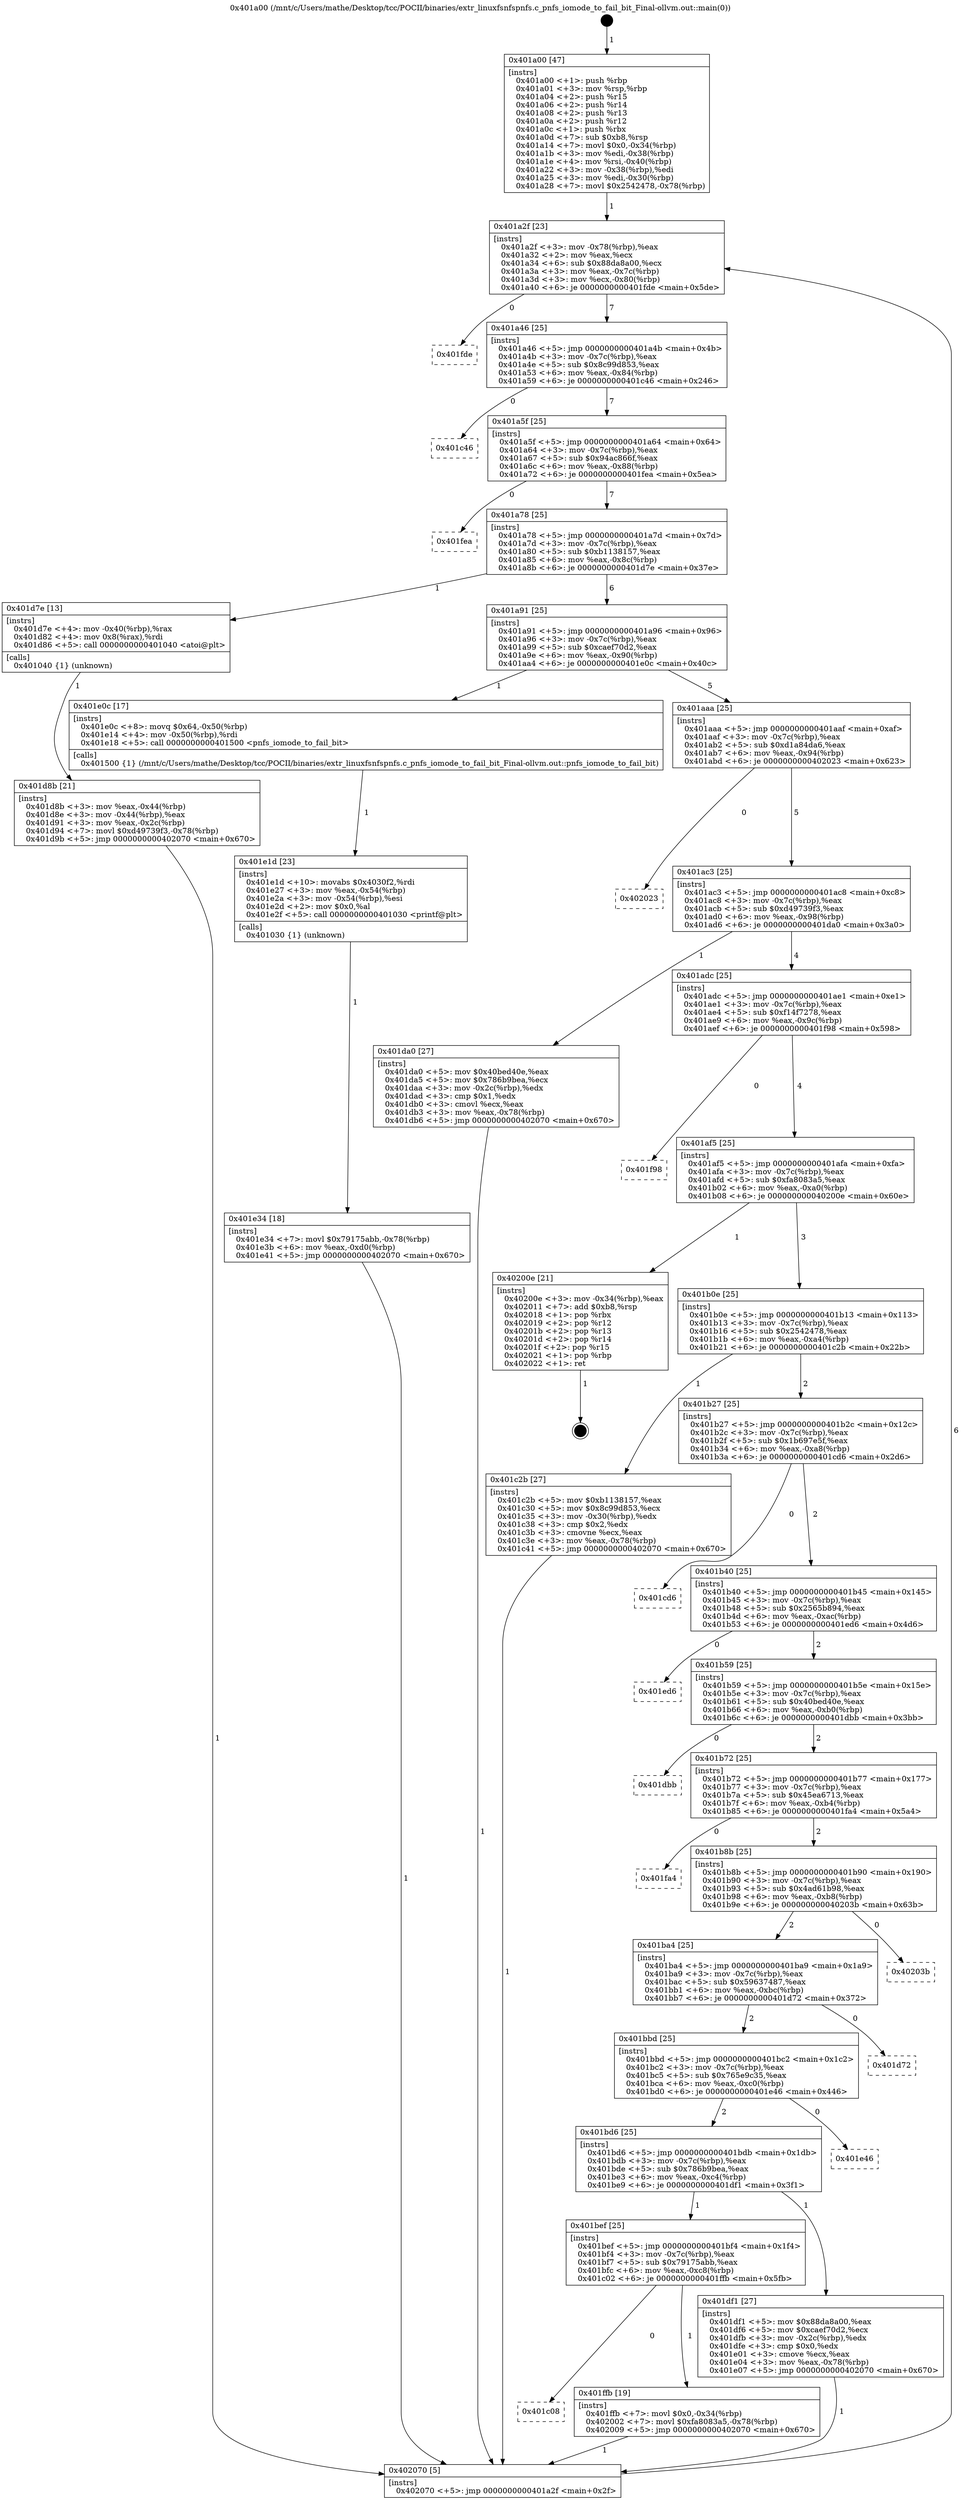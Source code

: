 digraph "0x401a00" {
  label = "0x401a00 (/mnt/c/Users/mathe/Desktop/tcc/POCII/binaries/extr_linuxfsnfspnfs.c_pnfs_iomode_to_fail_bit_Final-ollvm.out::main(0))"
  labelloc = "t"
  node[shape=record]

  Entry [label="",width=0.3,height=0.3,shape=circle,fillcolor=black,style=filled]
  "0x401a2f" [label="{
     0x401a2f [23]\l
     | [instrs]\l
     &nbsp;&nbsp;0x401a2f \<+3\>: mov -0x78(%rbp),%eax\l
     &nbsp;&nbsp;0x401a32 \<+2\>: mov %eax,%ecx\l
     &nbsp;&nbsp;0x401a34 \<+6\>: sub $0x88da8a00,%ecx\l
     &nbsp;&nbsp;0x401a3a \<+3\>: mov %eax,-0x7c(%rbp)\l
     &nbsp;&nbsp;0x401a3d \<+3\>: mov %ecx,-0x80(%rbp)\l
     &nbsp;&nbsp;0x401a40 \<+6\>: je 0000000000401fde \<main+0x5de\>\l
  }"]
  "0x401fde" [label="{
     0x401fde\l
  }", style=dashed]
  "0x401a46" [label="{
     0x401a46 [25]\l
     | [instrs]\l
     &nbsp;&nbsp;0x401a46 \<+5\>: jmp 0000000000401a4b \<main+0x4b\>\l
     &nbsp;&nbsp;0x401a4b \<+3\>: mov -0x7c(%rbp),%eax\l
     &nbsp;&nbsp;0x401a4e \<+5\>: sub $0x8c99d853,%eax\l
     &nbsp;&nbsp;0x401a53 \<+6\>: mov %eax,-0x84(%rbp)\l
     &nbsp;&nbsp;0x401a59 \<+6\>: je 0000000000401c46 \<main+0x246\>\l
  }"]
  Exit [label="",width=0.3,height=0.3,shape=circle,fillcolor=black,style=filled,peripheries=2]
  "0x401c46" [label="{
     0x401c46\l
  }", style=dashed]
  "0x401a5f" [label="{
     0x401a5f [25]\l
     | [instrs]\l
     &nbsp;&nbsp;0x401a5f \<+5\>: jmp 0000000000401a64 \<main+0x64\>\l
     &nbsp;&nbsp;0x401a64 \<+3\>: mov -0x7c(%rbp),%eax\l
     &nbsp;&nbsp;0x401a67 \<+5\>: sub $0x94ac866f,%eax\l
     &nbsp;&nbsp;0x401a6c \<+6\>: mov %eax,-0x88(%rbp)\l
     &nbsp;&nbsp;0x401a72 \<+6\>: je 0000000000401fea \<main+0x5ea\>\l
  }"]
  "0x401c08" [label="{
     0x401c08\l
  }", style=dashed]
  "0x401fea" [label="{
     0x401fea\l
  }", style=dashed]
  "0x401a78" [label="{
     0x401a78 [25]\l
     | [instrs]\l
     &nbsp;&nbsp;0x401a78 \<+5\>: jmp 0000000000401a7d \<main+0x7d\>\l
     &nbsp;&nbsp;0x401a7d \<+3\>: mov -0x7c(%rbp),%eax\l
     &nbsp;&nbsp;0x401a80 \<+5\>: sub $0xb1138157,%eax\l
     &nbsp;&nbsp;0x401a85 \<+6\>: mov %eax,-0x8c(%rbp)\l
     &nbsp;&nbsp;0x401a8b \<+6\>: je 0000000000401d7e \<main+0x37e\>\l
  }"]
  "0x401ffb" [label="{
     0x401ffb [19]\l
     | [instrs]\l
     &nbsp;&nbsp;0x401ffb \<+7\>: movl $0x0,-0x34(%rbp)\l
     &nbsp;&nbsp;0x402002 \<+7\>: movl $0xfa8083a5,-0x78(%rbp)\l
     &nbsp;&nbsp;0x402009 \<+5\>: jmp 0000000000402070 \<main+0x670\>\l
  }"]
  "0x401d7e" [label="{
     0x401d7e [13]\l
     | [instrs]\l
     &nbsp;&nbsp;0x401d7e \<+4\>: mov -0x40(%rbp),%rax\l
     &nbsp;&nbsp;0x401d82 \<+4\>: mov 0x8(%rax),%rdi\l
     &nbsp;&nbsp;0x401d86 \<+5\>: call 0000000000401040 \<atoi@plt\>\l
     | [calls]\l
     &nbsp;&nbsp;0x401040 \{1\} (unknown)\l
  }"]
  "0x401a91" [label="{
     0x401a91 [25]\l
     | [instrs]\l
     &nbsp;&nbsp;0x401a91 \<+5\>: jmp 0000000000401a96 \<main+0x96\>\l
     &nbsp;&nbsp;0x401a96 \<+3\>: mov -0x7c(%rbp),%eax\l
     &nbsp;&nbsp;0x401a99 \<+5\>: sub $0xcaef70d2,%eax\l
     &nbsp;&nbsp;0x401a9e \<+6\>: mov %eax,-0x90(%rbp)\l
     &nbsp;&nbsp;0x401aa4 \<+6\>: je 0000000000401e0c \<main+0x40c\>\l
  }"]
  "0x401e34" [label="{
     0x401e34 [18]\l
     | [instrs]\l
     &nbsp;&nbsp;0x401e34 \<+7\>: movl $0x79175abb,-0x78(%rbp)\l
     &nbsp;&nbsp;0x401e3b \<+6\>: mov %eax,-0xd0(%rbp)\l
     &nbsp;&nbsp;0x401e41 \<+5\>: jmp 0000000000402070 \<main+0x670\>\l
  }"]
  "0x401e0c" [label="{
     0x401e0c [17]\l
     | [instrs]\l
     &nbsp;&nbsp;0x401e0c \<+8\>: movq $0x64,-0x50(%rbp)\l
     &nbsp;&nbsp;0x401e14 \<+4\>: mov -0x50(%rbp),%rdi\l
     &nbsp;&nbsp;0x401e18 \<+5\>: call 0000000000401500 \<pnfs_iomode_to_fail_bit\>\l
     | [calls]\l
     &nbsp;&nbsp;0x401500 \{1\} (/mnt/c/Users/mathe/Desktop/tcc/POCII/binaries/extr_linuxfsnfspnfs.c_pnfs_iomode_to_fail_bit_Final-ollvm.out::pnfs_iomode_to_fail_bit)\l
  }"]
  "0x401aaa" [label="{
     0x401aaa [25]\l
     | [instrs]\l
     &nbsp;&nbsp;0x401aaa \<+5\>: jmp 0000000000401aaf \<main+0xaf\>\l
     &nbsp;&nbsp;0x401aaf \<+3\>: mov -0x7c(%rbp),%eax\l
     &nbsp;&nbsp;0x401ab2 \<+5\>: sub $0xd1a84da6,%eax\l
     &nbsp;&nbsp;0x401ab7 \<+6\>: mov %eax,-0x94(%rbp)\l
     &nbsp;&nbsp;0x401abd \<+6\>: je 0000000000402023 \<main+0x623\>\l
  }"]
  "0x401e1d" [label="{
     0x401e1d [23]\l
     | [instrs]\l
     &nbsp;&nbsp;0x401e1d \<+10\>: movabs $0x4030f2,%rdi\l
     &nbsp;&nbsp;0x401e27 \<+3\>: mov %eax,-0x54(%rbp)\l
     &nbsp;&nbsp;0x401e2a \<+3\>: mov -0x54(%rbp),%esi\l
     &nbsp;&nbsp;0x401e2d \<+2\>: mov $0x0,%al\l
     &nbsp;&nbsp;0x401e2f \<+5\>: call 0000000000401030 \<printf@plt\>\l
     | [calls]\l
     &nbsp;&nbsp;0x401030 \{1\} (unknown)\l
  }"]
  "0x402023" [label="{
     0x402023\l
  }", style=dashed]
  "0x401ac3" [label="{
     0x401ac3 [25]\l
     | [instrs]\l
     &nbsp;&nbsp;0x401ac3 \<+5\>: jmp 0000000000401ac8 \<main+0xc8\>\l
     &nbsp;&nbsp;0x401ac8 \<+3\>: mov -0x7c(%rbp),%eax\l
     &nbsp;&nbsp;0x401acb \<+5\>: sub $0xd49739f3,%eax\l
     &nbsp;&nbsp;0x401ad0 \<+6\>: mov %eax,-0x98(%rbp)\l
     &nbsp;&nbsp;0x401ad6 \<+6\>: je 0000000000401da0 \<main+0x3a0\>\l
  }"]
  "0x401bef" [label="{
     0x401bef [25]\l
     | [instrs]\l
     &nbsp;&nbsp;0x401bef \<+5\>: jmp 0000000000401bf4 \<main+0x1f4\>\l
     &nbsp;&nbsp;0x401bf4 \<+3\>: mov -0x7c(%rbp),%eax\l
     &nbsp;&nbsp;0x401bf7 \<+5\>: sub $0x79175abb,%eax\l
     &nbsp;&nbsp;0x401bfc \<+6\>: mov %eax,-0xc8(%rbp)\l
     &nbsp;&nbsp;0x401c02 \<+6\>: je 0000000000401ffb \<main+0x5fb\>\l
  }"]
  "0x401da0" [label="{
     0x401da0 [27]\l
     | [instrs]\l
     &nbsp;&nbsp;0x401da0 \<+5\>: mov $0x40bed40e,%eax\l
     &nbsp;&nbsp;0x401da5 \<+5\>: mov $0x786b9bea,%ecx\l
     &nbsp;&nbsp;0x401daa \<+3\>: mov -0x2c(%rbp),%edx\l
     &nbsp;&nbsp;0x401dad \<+3\>: cmp $0x1,%edx\l
     &nbsp;&nbsp;0x401db0 \<+3\>: cmovl %ecx,%eax\l
     &nbsp;&nbsp;0x401db3 \<+3\>: mov %eax,-0x78(%rbp)\l
     &nbsp;&nbsp;0x401db6 \<+5\>: jmp 0000000000402070 \<main+0x670\>\l
  }"]
  "0x401adc" [label="{
     0x401adc [25]\l
     | [instrs]\l
     &nbsp;&nbsp;0x401adc \<+5\>: jmp 0000000000401ae1 \<main+0xe1\>\l
     &nbsp;&nbsp;0x401ae1 \<+3\>: mov -0x7c(%rbp),%eax\l
     &nbsp;&nbsp;0x401ae4 \<+5\>: sub $0xf14f7278,%eax\l
     &nbsp;&nbsp;0x401ae9 \<+6\>: mov %eax,-0x9c(%rbp)\l
     &nbsp;&nbsp;0x401aef \<+6\>: je 0000000000401f98 \<main+0x598\>\l
  }"]
  "0x401df1" [label="{
     0x401df1 [27]\l
     | [instrs]\l
     &nbsp;&nbsp;0x401df1 \<+5\>: mov $0x88da8a00,%eax\l
     &nbsp;&nbsp;0x401df6 \<+5\>: mov $0xcaef70d2,%ecx\l
     &nbsp;&nbsp;0x401dfb \<+3\>: mov -0x2c(%rbp),%edx\l
     &nbsp;&nbsp;0x401dfe \<+3\>: cmp $0x0,%edx\l
     &nbsp;&nbsp;0x401e01 \<+3\>: cmove %ecx,%eax\l
     &nbsp;&nbsp;0x401e04 \<+3\>: mov %eax,-0x78(%rbp)\l
     &nbsp;&nbsp;0x401e07 \<+5\>: jmp 0000000000402070 \<main+0x670\>\l
  }"]
  "0x401f98" [label="{
     0x401f98\l
  }", style=dashed]
  "0x401af5" [label="{
     0x401af5 [25]\l
     | [instrs]\l
     &nbsp;&nbsp;0x401af5 \<+5\>: jmp 0000000000401afa \<main+0xfa\>\l
     &nbsp;&nbsp;0x401afa \<+3\>: mov -0x7c(%rbp),%eax\l
     &nbsp;&nbsp;0x401afd \<+5\>: sub $0xfa8083a5,%eax\l
     &nbsp;&nbsp;0x401b02 \<+6\>: mov %eax,-0xa0(%rbp)\l
     &nbsp;&nbsp;0x401b08 \<+6\>: je 000000000040200e \<main+0x60e\>\l
  }"]
  "0x401bd6" [label="{
     0x401bd6 [25]\l
     | [instrs]\l
     &nbsp;&nbsp;0x401bd6 \<+5\>: jmp 0000000000401bdb \<main+0x1db\>\l
     &nbsp;&nbsp;0x401bdb \<+3\>: mov -0x7c(%rbp),%eax\l
     &nbsp;&nbsp;0x401bde \<+5\>: sub $0x786b9bea,%eax\l
     &nbsp;&nbsp;0x401be3 \<+6\>: mov %eax,-0xc4(%rbp)\l
     &nbsp;&nbsp;0x401be9 \<+6\>: je 0000000000401df1 \<main+0x3f1\>\l
  }"]
  "0x40200e" [label="{
     0x40200e [21]\l
     | [instrs]\l
     &nbsp;&nbsp;0x40200e \<+3\>: mov -0x34(%rbp),%eax\l
     &nbsp;&nbsp;0x402011 \<+7\>: add $0xb8,%rsp\l
     &nbsp;&nbsp;0x402018 \<+1\>: pop %rbx\l
     &nbsp;&nbsp;0x402019 \<+2\>: pop %r12\l
     &nbsp;&nbsp;0x40201b \<+2\>: pop %r13\l
     &nbsp;&nbsp;0x40201d \<+2\>: pop %r14\l
     &nbsp;&nbsp;0x40201f \<+2\>: pop %r15\l
     &nbsp;&nbsp;0x402021 \<+1\>: pop %rbp\l
     &nbsp;&nbsp;0x402022 \<+1\>: ret\l
  }"]
  "0x401b0e" [label="{
     0x401b0e [25]\l
     | [instrs]\l
     &nbsp;&nbsp;0x401b0e \<+5\>: jmp 0000000000401b13 \<main+0x113\>\l
     &nbsp;&nbsp;0x401b13 \<+3\>: mov -0x7c(%rbp),%eax\l
     &nbsp;&nbsp;0x401b16 \<+5\>: sub $0x2542478,%eax\l
     &nbsp;&nbsp;0x401b1b \<+6\>: mov %eax,-0xa4(%rbp)\l
     &nbsp;&nbsp;0x401b21 \<+6\>: je 0000000000401c2b \<main+0x22b\>\l
  }"]
  "0x401e46" [label="{
     0x401e46\l
  }", style=dashed]
  "0x401c2b" [label="{
     0x401c2b [27]\l
     | [instrs]\l
     &nbsp;&nbsp;0x401c2b \<+5\>: mov $0xb1138157,%eax\l
     &nbsp;&nbsp;0x401c30 \<+5\>: mov $0x8c99d853,%ecx\l
     &nbsp;&nbsp;0x401c35 \<+3\>: mov -0x30(%rbp),%edx\l
     &nbsp;&nbsp;0x401c38 \<+3\>: cmp $0x2,%edx\l
     &nbsp;&nbsp;0x401c3b \<+3\>: cmovne %ecx,%eax\l
     &nbsp;&nbsp;0x401c3e \<+3\>: mov %eax,-0x78(%rbp)\l
     &nbsp;&nbsp;0x401c41 \<+5\>: jmp 0000000000402070 \<main+0x670\>\l
  }"]
  "0x401b27" [label="{
     0x401b27 [25]\l
     | [instrs]\l
     &nbsp;&nbsp;0x401b27 \<+5\>: jmp 0000000000401b2c \<main+0x12c\>\l
     &nbsp;&nbsp;0x401b2c \<+3\>: mov -0x7c(%rbp),%eax\l
     &nbsp;&nbsp;0x401b2f \<+5\>: sub $0x1b697e5f,%eax\l
     &nbsp;&nbsp;0x401b34 \<+6\>: mov %eax,-0xa8(%rbp)\l
     &nbsp;&nbsp;0x401b3a \<+6\>: je 0000000000401cd6 \<main+0x2d6\>\l
  }"]
  "0x402070" [label="{
     0x402070 [5]\l
     | [instrs]\l
     &nbsp;&nbsp;0x402070 \<+5\>: jmp 0000000000401a2f \<main+0x2f\>\l
  }"]
  "0x401a00" [label="{
     0x401a00 [47]\l
     | [instrs]\l
     &nbsp;&nbsp;0x401a00 \<+1\>: push %rbp\l
     &nbsp;&nbsp;0x401a01 \<+3\>: mov %rsp,%rbp\l
     &nbsp;&nbsp;0x401a04 \<+2\>: push %r15\l
     &nbsp;&nbsp;0x401a06 \<+2\>: push %r14\l
     &nbsp;&nbsp;0x401a08 \<+2\>: push %r13\l
     &nbsp;&nbsp;0x401a0a \<+2\>: push %r12\l
     &nbsp;&nbsp;0x401a0c \<+1\>: push %rbx\l
     &nbsp;&nbsp;0x401a0d \<+7\>: sub $0xb8,%rsp\l
     &nbsp;&nbsp;0x401a14 \<+7\>: movl $0x0,-0x34(%rbp)\l
     &nbsp;&nbsp;0x401a1b \<+3\>: mov %edi,-0x38(%rbp)\l
     &nbsp;&nbsp;0x401a1e \<+4\>: mov %rsi,-0x40(%rbp)\l
     &nbsp;&nbsp;0x401a22 \<+3\>: mov -0x38(%rbp),%edi\l
     &nbsp;&nbsp;0x401a25 \<+3\>: mov %edi,-0x30(%rbp)\l
     &nbsp;&nbsp;0x401a28 \<+7\>: movl $0x2542478,-0x78(%rbp)\l
  }"]
  "0x401d8b" [label="{
     0x401d8b [21]\l
     | [instrs]\l
     &nbsp;&nbsp;0x401d8b \<+3\>: mov %eax,-0x44(%rbp)\l
     &nbsp;&nbsp;0x401d8e \<+3\>: mov -0x44(%rbp),%eax\l
     &nbsp;&nbsp;0x401d91 \<+3\>: mov %eax,-0x2c(%rbp)\l
     &nbsp;&nbsp;0x401d94 \<+7\>: movl $0xd49739f3,-0x78(%rbp)\l
     &nbsp;&nbsp;0x401d9b \<+5\>: jmp 0000000000402070 \<main+0x670\>\l
  }"]
  "0x401bbd" [label="{
     0x401bbd [25]\l
     | [instrs]\l
     &nbsp;&nbsp;0x401bbd \<+5\>: jmp 0000000000401bc2 \<main+0x1c2\>\l
     &nbsp;&nbsp;0x401bc2 \<+3\>: mov -0x7c(%rbp),%eax\l
     &nbsp;&nbsp;0x401bc5 \<+5\>: sub $0x765e9c35,%eax\l
     &nbsp;&nbsp;0x401bca \<+6\>: mov %eax,-0xc0(%rbp)\l
     &nbsp;&nbsp;0x401bd0 \<+6\>: je 0000000000401e46 \<main+0x446\>\l
  }"]
  "0x401cd6" [label="{
     0x401cd6\l
  }", style=dashed]
  "0x401b40" [label="{
     0x401b40 [25]\l
     | [instrs]\l
     &nbsp;&nbsp;0x401b40 \<+5\>: jmp 0000000000401b45 \<main+0x145\>\l
     &nbsp;&nbsp;0x401b45 \<+3\>: mov -0x7c(%rbp),%eax\l
     &nbsp;&nbsp;0x401b48 \<+5\>: sub $0x2565b894,%eax\l
     &nbsp;&nbsp;0x401b4d \<+6\>: mov %eax,-0xac(%rbp)\l
     &nbsp;&nbsp;0x401b53 \<+6\>: je 0000000000401ed6 \<main+0x4d6\>\l
  }"]
  "0x401d72" [label="{
     0x401d72\l
  }", style=dashed]
  "0x401ed6" [label="{
     0x401ed6\l
  }", style=dashed]
  "0x401b59" [label="{
     0x401b59 [25]\l
     | [instrs]\l
     &nbsp;&nbsp;0x401b59 \<+5\>: jmp 0000000000401b5e \<main+0x15e\>\l
     &nbsp;&nbsp;0x401b5e \<+3\>: mov -0x7c(%rbp),%eax\l
     &nbsp;&nbsp;0x401b61 \<+5\>: sub $0x40bed40e,%eax\l
     &nbsp;&nbsp;0x401b66 \<+6\>: mov %eax,-0xb0(%rbp)\l
     &nbsp;&nbsp;0x401b6c \<+6\>: je 0000000000401dbb \<main+0x3bb\>\l
  }"]
  "0x401ba4" [label="{
     0x401ba4 [25]\l
     | [instrs]\l
     &nbsp;&nbsp;0x401ba4 \<+5\>: jmp 0000000000401ba9 \<main+0x1a9\>\l
     &nbsp;&nbsp;0x401ba9 \<+3\>: mov -0x7c(%rbp),%eax\l
     &nbsp;&nbsp;0x401bac \<+5\>: sub $0x59637487,%eax\l
     &nbsp;&nbsp;0x401bb1 \<+6\>: mov %eax,-0xbc(%rbp)\l
     &nbsp;&nbsp;0x401bb7 \<+6\>: je 0000000000401d72 \<main+0x372\>\l
  }"]
  "0x401dbb" [label="{
     0x401dbb\l
  }", style=dashed]
  "0x401b72" [label="{
     0x401b72 [25]\l
     | [instrs]\l
     &nbsp;&nbsp;0x401b72 \<+5\>: jmp 0000000000401b77 \<main+0x177\>\l
     &nbsp;&nbsp;0x401b77 \<+3\>: mov -0x7c(%rbp),%eax\l
     &nbsp;&nbsp;0x401b7a \<+5\>: sub $0x45ea6713,%eax\l
     &nbsp;&nbsp;0x401b7f \<+6\>: mov %eax,-0xb4(%rbp)\l
     &nbsp;&nbsp;0x401b85 \<+6\>: je 0000000000401fa4 \<main+0x5a4\>\l
  }"]
  "0x40203b" [label="{
     0x40203b\l
  }", style=dashed]
  "0x401fa4" [label="{
     0x401fa4\l
  }", style=dashed]
  "0x401b8b" [label="{
     0x401b8b [25]\l
     | [instrs]\l
     &nbsp;&nbsp;0x401b8b \<+5\>: jmp 0000000000401b90 \<main+0x190\>\l
     &nbsp;&nbsp;0x401b90 \<+3\>: mov -0x7c(%rbp),%eax\l
     &nbsp;&nbsp;0x401b93 \<+5\>: sub $0x4ad61b98,%eax\l
     &nbsp;&nbsp;0x401b98 \<+6\>: mov %eax,-0xb8(%rbp)\l
     &nbsp;&nbsp;0x401b9e \<+6\>: je 000000000040203b \<main+0x63b\>\l
  }"]
  Entry -> "0x401a00" [label=" 1"]
  "0x401a2f" -> "0x401fde" [label=" 0"]
  "0x401a2f" -> "0x401a46" [label=" 7"]
  "0x40200e" -> Exit [label=" 1"]
  "0x401a46" -> "0x401c46" [label=" 0"]
  "0x401a46" -> "0x401a5f" [label=" 7"]
  "0x401ffb" -> "0x402070" [label=" 1"]
  "0x401a5f" -> "0x401fea" [label=" 0"]
  "0x401a5f" -> "0x401a78" [label=" 7"]
  "0x401bef" -> "0x401c08" [label=" 0"]
  "0x401a78" -> "0x401d7e" [label=" 1"]
  "0x401a78" -> "0x401a91" [label=" 6"]
  "0x401bef" -> "0x401ffb" [label=" 1"]
  "0x401a91" -> "0x401e0c" [label=" 1"]
  "0x401a91" -> "0x401aaa" [label=" 5"]
  "0x401e34" -> "0x402070" [label=" 1"]
  "0x401aaa" -> "0x402023" [label=" 0"]
  "0x401aaa" -> "0x401ac3" [label=" 5"]
  "0x401e1d" -> "0x401e34" [label=" 1"]
  "0x401ac3" -> "0x401da0" [label=" 1"]
  "0x401ac3" -> "0x401adc" [label=" 4"]
  "0x401e0c" -> "0x401e1d" [label=" 1"]
  "0x401adc" -> "0x401f98" [label=" 0"]
  "0x401adc" -> "0x401af5" [label=" 4"]
  "0x401df1" -> "0x402070" [label=" 1"]
  "0x401af5" -> "0x40200e" [label=" 1"]
  "0x401af5" -> "0x401b0e" [label=" 3"]
  "0x401bd6" -> "0x401df1" [label=" 1"]
  "0x401b0e" -> "0x401c2b" [label=" 1"]
  "0x401b0e" -> "0x401b27" [label=" 2"]
  "0x401c2b" -> "0x402070" [label=" 1"]
  "0x401a00" -> "0x401a2f" [label=" 1"]
  "0x402070" -> "0x401a2f" [label=" 6"]
  "0x401d7e" -> "0x401d8b" [label=" 1"]
  "0x401d8b" -> "0x402070" [label=" 1"]
  "0x401da0" -> "0x402070" [label=" 1"]
  "0x401bd6" -> "0x401bef" [label=" 1"]
  "0x401b27" -> "0x401cd6" [label=" 0"]
  "0x401b27" -> "0x401b40" [label=" 2"]
  "0x401bbd" -> "0x401e46" [label=" 0"]
  "0x401b40" -> "0x401ed6" [label=" 0"]
  "0x401b40" -> "0x401b59" [label=" 2"]
  "0x401bbd" -> "0x401bd6" [label=" 2"]
  "0x401b59" -> "0x401dbb" [label=" 0"]
  "0x401b59" -> "0x401b72" [label=" 2"]
  "0x401ba4" -> "0x401d72" [label=" 0"]
  "0x401b72" -> "0x401fa4" [label=" 0"]
  "0x401b72" -> "0x401b8b" [label=" 2"]
  "0x401ba4" -> "0x401bbd" [label=" 2"]
  "0x401b8b" -> "0x40203b" [label=" 0"]
  "0x401b8b" -> "0x401ba4" [label=" 2"]
}
